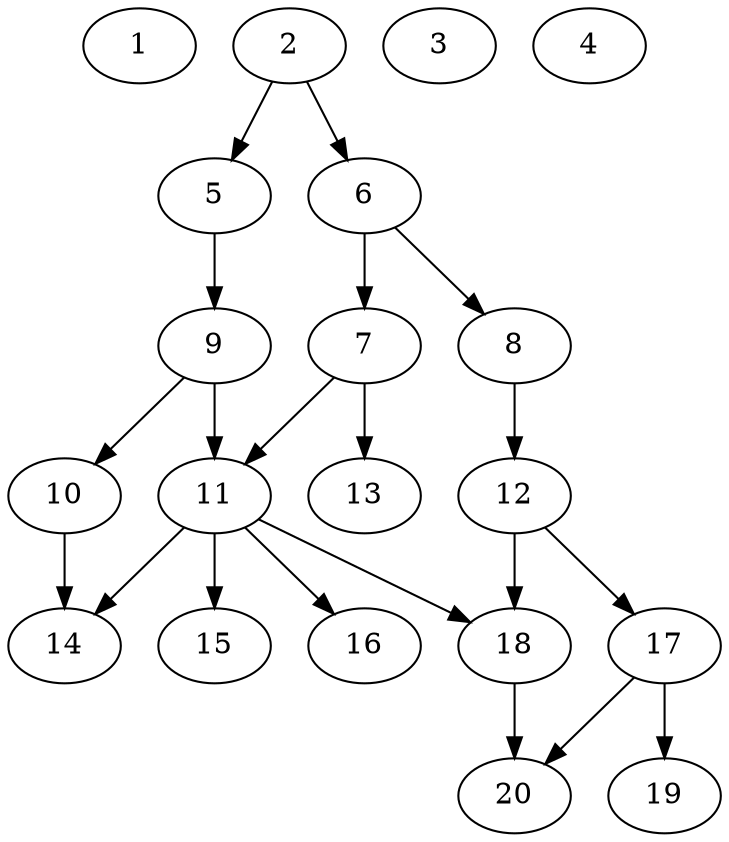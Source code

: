 // DAG automatically generated by daggen at Sat Jul 27 15:37:47 2019
// ./daggen --dot -n 20 --ccr 0.5 --fat 0.5 --regular 0.5 --density 0.4 --mindata 5242880 --maxdata 52428800 
digraph G {
  1 [size="71018496", alpha="0.03", expect_size="35509248"] 
  2 [size="70121472", alpha="0.07", expect_size="35060736"] 
  2 -> 5 [size ="35060736"]
  2 -> 6 [size ="35060736"]
  3 [size="81121280", alpha="0.01", expect_size="40560640"] 
  4 [size="72085504", alpha="0.02", expect_size="36042752"] 
  5 [size="70844416", alpha="0.12", expect_size="35422208"] 
  5 -> 9 [size ="35422208"]
  6 [size="23238656", alpha="0.20", expect_size="11619328"] 
  6 -> 7 [size ="11619328"]
  6 -> 8 [size ="11619328"]
  7 [size="30914560", alpha="0.11", expect_size="15457280"] 
  7 -> 11 [size ="15457280"]
  7 -> 13 [size ="15457280"]
  8 [size="27402240", alpha="0.19", expect_size="13701120"] 
  8 -> 12 [size ="13701120"]
  9 [size="20293632", alpha="0.02", expect_size="10146816"] 
  9 -> 10 [size ="10146816"]
  9 -> 11 [size ="10146816"]
  10 [size="46526464", alpha="0.17", expect_size="23263232"] 
  10 -> 14 [size ="23263232"]
  11 [size="59920384", alpha="0.01", expect_size="29960192"] 
  11 -> 14 [size ="29960192"]
  11 -> 15 [size ="29960192"]
  11 -> 16 [size ="29960192"]
  11 -> 18 [size ="29960192"]
  12 [size="74930176", alpha="0.02", expect_size="37465088"] 
  12 -> 17 [size ="37465088"]
  12 -> 18 [size ="37465088"]
  13 [size="12820480", alpha="0.01", expect_size="6410240"] 
  14 [size="18360320", alpha="0.17", expect_size="9180160"] 
  15 [size="29931520", alpha="0.12", expect_size="14965760"] 
  16 [size="88109056", alpha="0.01", expect_size="44054528"] 
  17 [size="85921792", alpha="0.14", expect_size="42960896"] 
  17 -> 19 [size ="42960896"]
  17 -> 20 [size ="42960896"]
  18 [size="41617408", alpha="0.02", expect_size="20808704"] 
  18 -> 20 [size ="20808704"]
  19 [size="37441536", alpha="0.04", expect_size="18720768"] 
  20 [size="48132096", alpha="0.19", expect_size="24066048"] 
}
